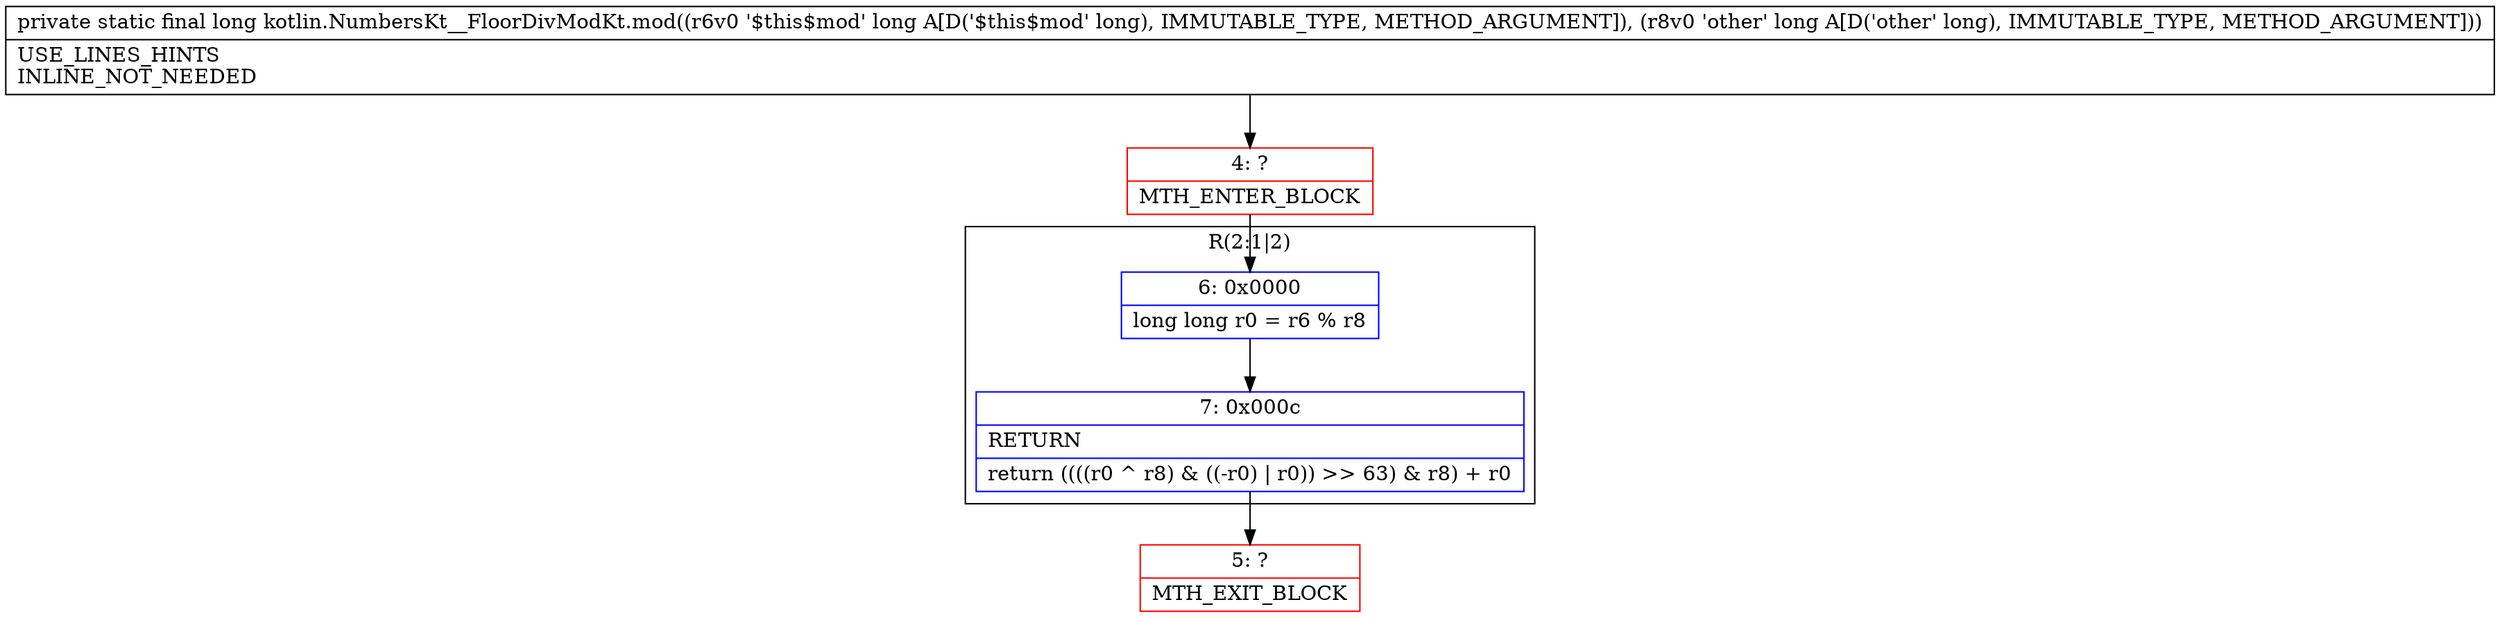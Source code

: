 digraph "CFG forkotlin.NumbersKt__FloorDivModKt.mod(JJ)J" {
subgraph cluster_Region_1063764225 {
label = "R(2:1|2)";
node [shape=record,color=blue];
Node_6 [shape=record,label="{6\:\ 0x0000|long long r0 = r6 % r8\l}"];
Node_7 [shape=record,label="{7\:\ 0x000c|RETURN\l|return ((((r0 ^ r8) & ((\-r0) \| r0)) \>\> 63) & r8) + r0\l}"];
}
Node_4 [shape=record,color=red,label="{4\:\ ?|MTH_ENTER_BLOCK\l}"];
Node_5 [shape=record,color=red,label="{5\:\ ?|MTH_EXIT_BLOCK\l}"];
MethodNode[shape=record,label="{private static final long kotlin.NumbersKt__FloorDivModKt.mod((r6v0 '$this$mod' long A[D('$this$mod' long), IMMUTABLE_TYPE, METHOD_ARGUMENT]), (r8v0 'other' long A[D('other' long), IMMUTABLE_TYPE, METHOD_ARGUMENT]))  | USE_LINES_HINTS\lINLINE_NOT_NEEDED\l}"];
MethodNode -> Node_4;Node_6 -> Node_7;
Node_7 -> Node_5;
Node_4 -> Node_6;
}

